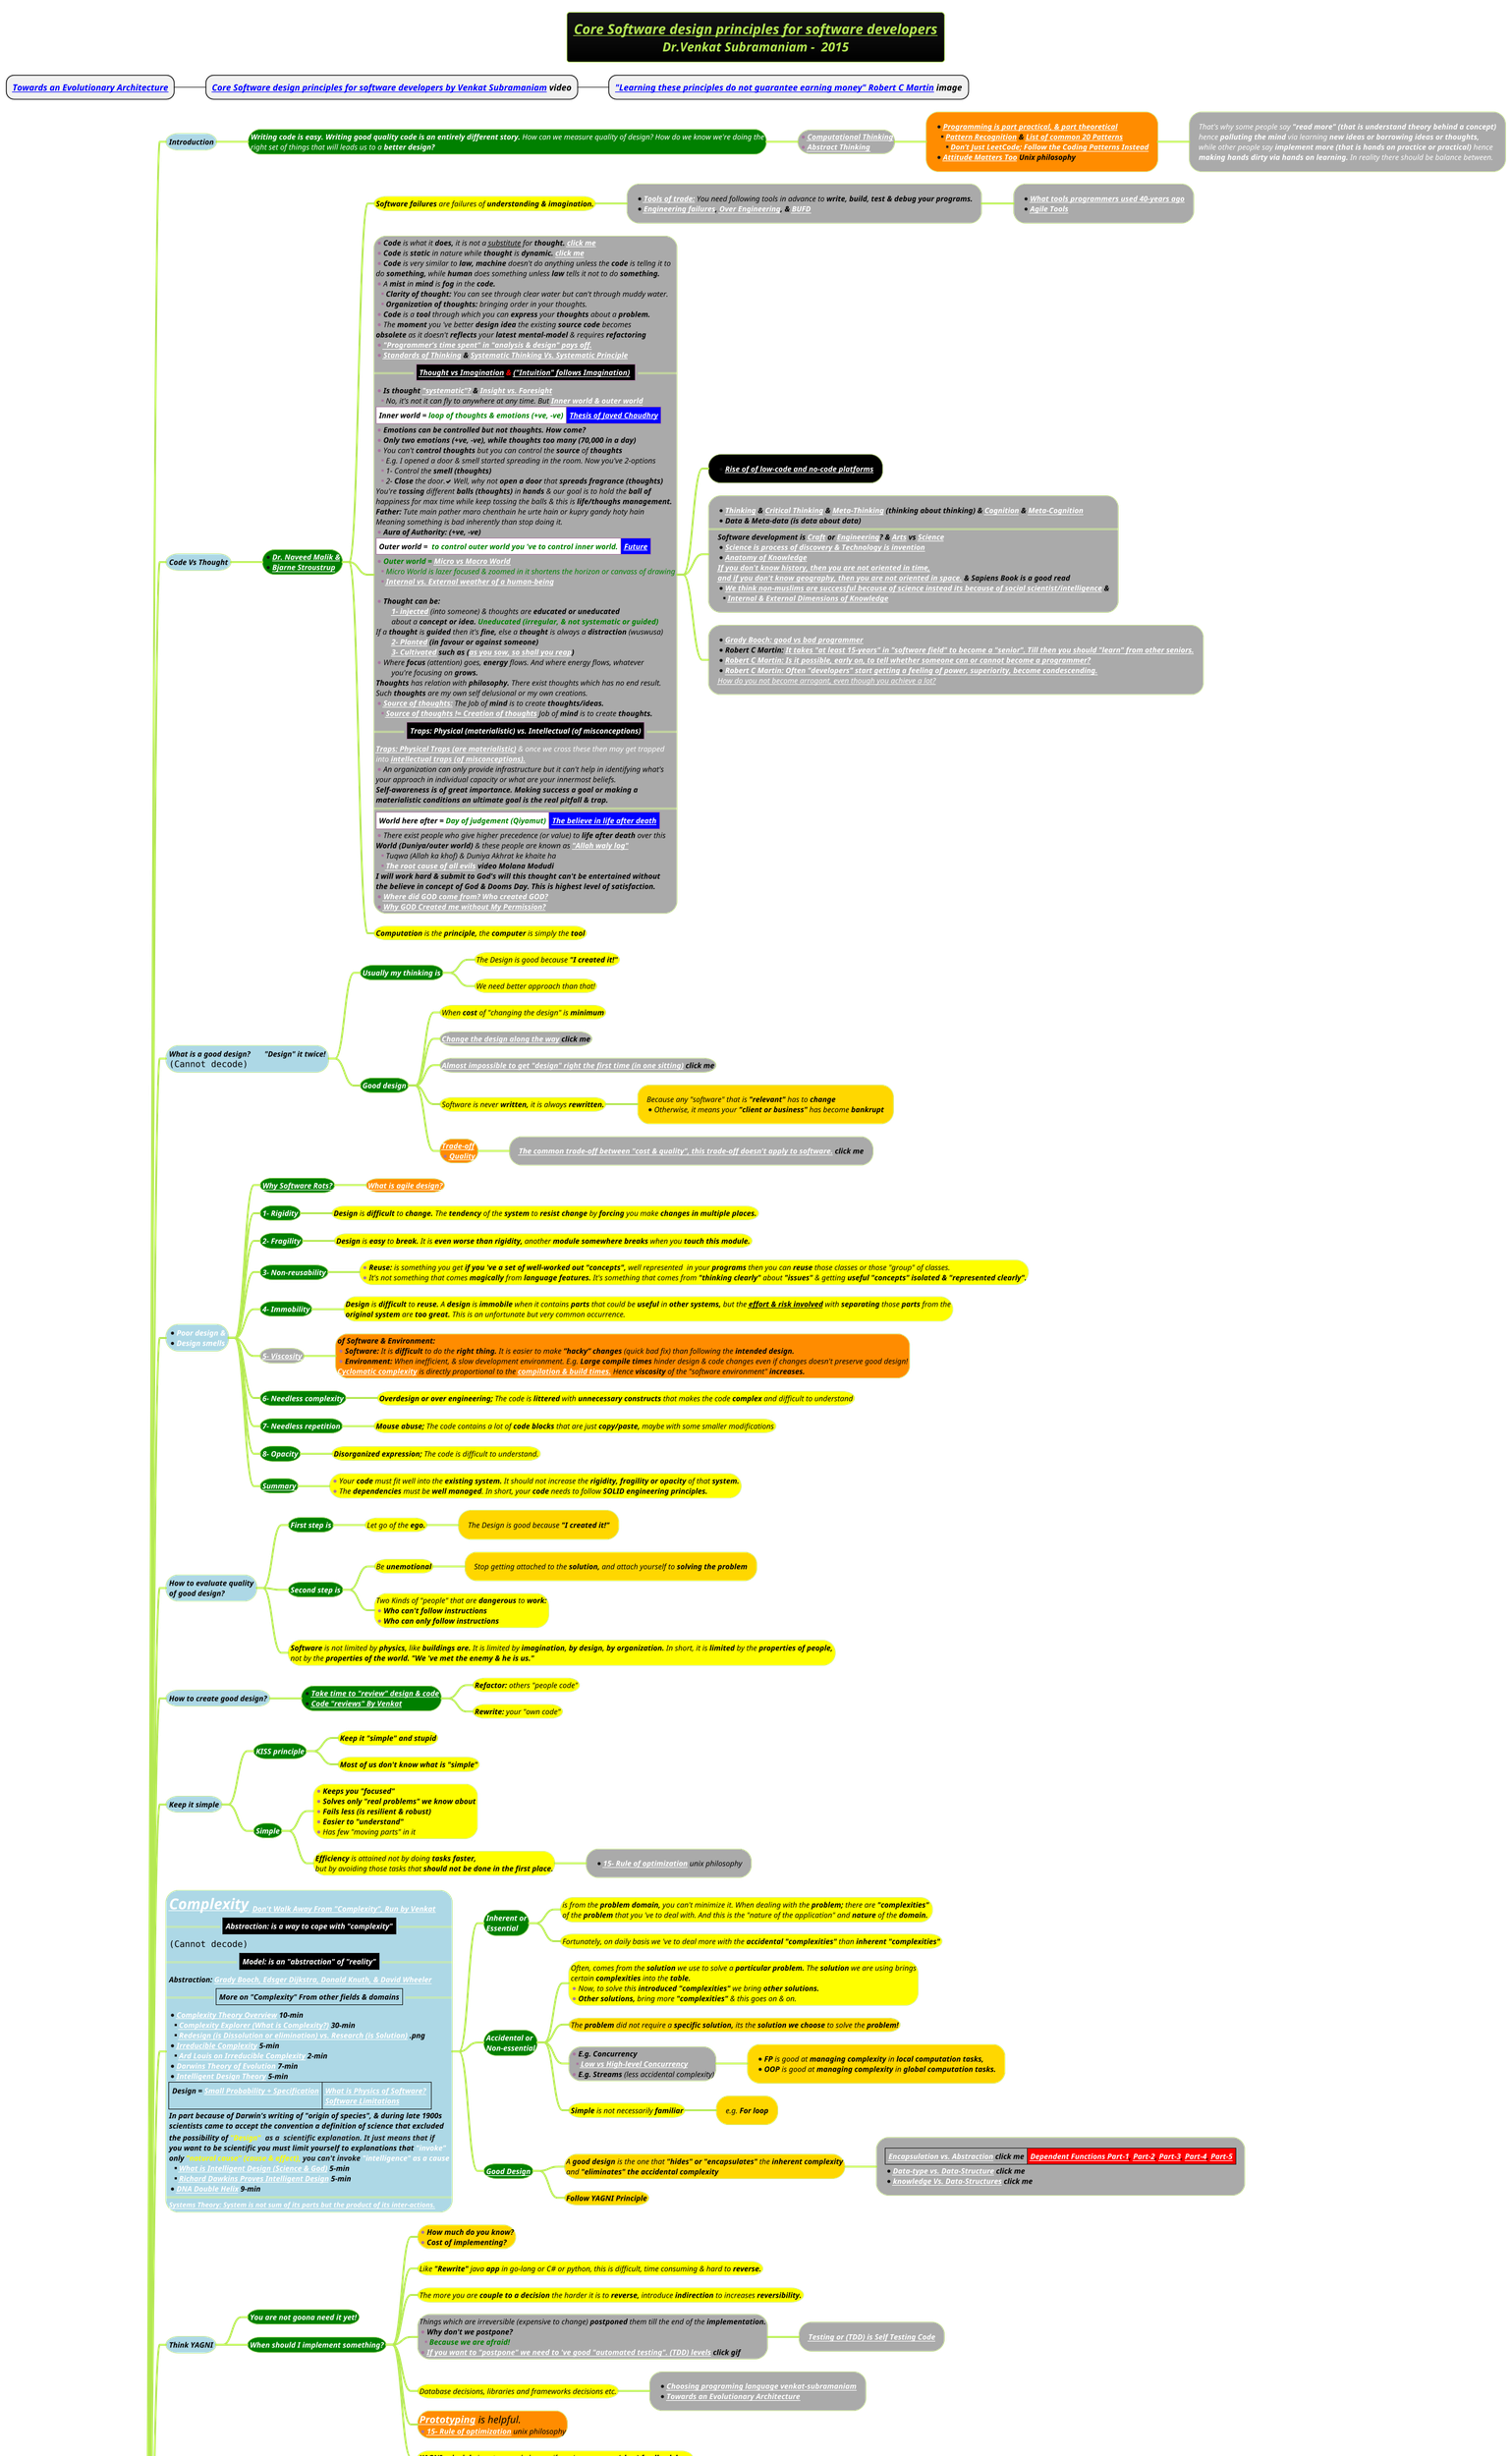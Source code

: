 @startmindmap
title =<i><b><u><size:18>Core Software design principles for software developers \n<i>Dr.Venkat Subramaniam -  2015
* <i><b>[[docs/3-programming-languages/Venkat-Subramaniam/Towards-an-Evolutionary-Architecture.puml Towards an Evolutionary Architecture]]
** <i><b>[[https://www.youtube.com/watch?v=llGgO74uXMI&ab_channel=Devoxx Core Software design principles for software developers by Venkat Subramaniam]] video
*** <i><b>[[docs/3-programming-languages/Venkat-Subramaniam/images/img_59.png "Learning these principles do not guarantee earning money" Robert C Martin]] image

!theme hacker
'let it stay white, you can change it to yellow if needed or green or some clear color
skinparam hyperlinkColor white

*[#darkblue] <color #white><i>Core Software design \n<color #white><i>principles for software \n<color #white><i>developers\n<img:images/img_254.png{scale=.246}>
**[#lightblue] <i><color #black><size:12>Introduction
***[#green]:<i><color #white><size:12>**Writing code is easy. Writing good quality code is an entirely different story.** How can we measure quality of design? How do we know we're doing the
<i><color #white><size:12>right set of things that will leads us to a <b>better design?;
****[#a] *<i><color #black><size:12><b>[[docs/3-programming-languages/Venkat-Subramaniam/images/img_268.png Computational Thinking]] \n*<i><color #black><size:12><b>[[docs/1-Requirement-Engineering/Abstract-Thinking.puml Abstract Thinking]]
*****[#darkorange]:*<i><color #black><size:12><b>[[docs/3-programming-languages/Venkat-Subramaniam/images/img_268.png Programming is part practical, & part theoretical]]
**<i><color #black><size:12><b>[[docs/3-programming-languages/Venkat-Subramaniam/images/img_620.png Pattern Recognition]] & [[docs/3-programming-languages/Venkat-Subramaniam/images/img_621.png List of common 20 Patterns]]
***<i><color #black><size:12><b>[[https://levelup.gitconnected.com/dont-just-leetcode-follow-the-coding-patterns-instead-4beb6a197fdb Don’t Just LeetCode; Follow the Coding Patterns Instead]]
*<i><color #black><size:12><b>[[docs/3-programming-languages/Venkat-Subramaniam/images/img_285.png Attitude Matters Too]] Unix philosophy;
******[#a]:<i><color #white><size:12>That's why some people say <b>"read more" (that is understand theory behind a concept)
<i><color #white><size:12>hence **polluting the mind** via learning <b>new ideas or borrowing ideas or thoughts,
<i><color #white><size:12>while other people say **implement more (that is hands on practice or practical)** hence
<i><color #white><size:12>**making hands dirty via hands on learning.** In reality there should be balance between.;

**[#lightblue] <i><color #black><size:12>Code Vs Thought
***[#green] *<i><color #white><size:12><b>[[docs/3-programming-languages/Venkat-Subramaniam/images/img_475.png Dr. Naveed Malik &]] \n*<i><color #white><size:12><b>[[docs/3-programming-languages/Venkat-Subramaniam/images/img_268.png Bjarne Stroustrup]]
****[#yellow] <i><color #black><size:12>**Software failures** are failures of <b>understanding & imagination.

*****[#a]:*<i><color #black><size:12>**[[docs/3-programming-languages/Venkat-Subramaniam/images/img_137.png Tools of trade:]]** You need following tools in advance to <b>write, build, test & debug your programs.
*<i><color #black><size:12><b>[[docs/3-programming-languages/Venkat-Subramaniam/images/img_156.png Engineering failures]], [[docs/3-programming-languages/Venkat-Subramaniam/images/img_530.png Over Engineering]], & [[docs/3-programming-languages/Venkat-Subramaniam/images/img_556.png BUFD]];
******[#a] *<i><color #black><size:12><b>[[docs/3-programming-languages/Venkat-Subramaniam/images/img_284.png What tools programmers used 40-years ago]] \n*<i><color #black><size:12><b>[[docs/3-programming-languages/Venkat-Subramaniam/images/img_467.png Agile Tools]]

****[#a]:*<i><color #black><size:12>**Code** is what it **does,** it is not a <U>substitute</u> for <b>thought. [[docs/3-programming-languages/Venkat-Subramaniam/images/img_132.png click me]]
*<i><color #black><size:12>**Code** is **static** in nature while **thought** is <b>dynamic. [[docs/3-programming-languages/Venkat-Subramaniam/images/img_133.png click me]]
*<i><color #black><size:12>**Code** is very similar to **law, machine** doesn't do anything unless the **code** is tellng it to
<i><color #black><size:12>do **something,** while **human** does something unless **law** tells it not to do <b>something.
*<i><color #black><size:12>A **mist** in **mind** is **fog** in the **code.**
**<i><color #black><size:12>**Clarity of thought:** You can see through clear water but can't through muddy water.
**<i><color #black><size:12>**Organization of thoughts:** bringing order in your thoughts.
*<i><color #black><size:12>**Code** is a **tool** through which you can **express** your **thoughts** about a <b>problem.
*<i><color #black><size:12>The **moment** you 've better **design idea** the existing **source code** becomes
<i><color #black><size:12>**obsolete** as it doesn't **reflects** your **latest mental-model** & requires <b>refactoring
*<i><color #black><size:12><b>[[docs/3-programming-languages/Venkat-Subramaniam/images/img_420.png "Programmer's time spent" in "analysis & design" pays off.]]
*<i><color #black><size:12><b>[[https://www.youtube.com/watch?v=wfGhuv3BlTI&list=LL&index=11&pp=gAQBiAQB&ab_channel=SystemsInnovation Standards of Thinking]] & [[docs/3-programming-languages/Venkat-Subramaniam/images/img_515.png Systematic Thinking Vs. Systematic Principle]]
==|<#black><i><color #red><size:12><b>[[docs/3-programming-languages/Venkat-Subramaniam/images/img_526.png Thought vs Imagination]] & [[docs/3-programming-languages/Venkat-Subramaniam/images/img_592.png ("Intuition" follows Imagination)]] |==
*<i><color #black><size:12><b>Is thought [[docs/3-programming-languages/Venkat-Subramaniam/images/img_515.png "systematic"?]] & [[docs/3-programming-languages/Venkat-Subramaniam/images/img_597.png Insight vs. Foresight]]
**<i><color #black><size:12>No, it's not it can fly to anywhere at any time. But <b>[[docs/3-programming-languages/Venkat-Subramaniam/inner-world-vs-outer-world.puml Inner world & outer world]]
|<#white><i><color #black><size:12><b>Inner world = <color #green>loop of thoughts & emotions (+ve, -ve)|<#blue><i><color #white><size:12><b>[[docs/3-programming-languages/Venkat-Subramaniam/images/img_516.png Thesis of Javed Chaudhry]]|
*<i><color #black><size:12><b>Emotions can be controlled but not thoughts. How come?
*<i><color #black><size:12><b>Only two emotions (+ve, -ve), while thoughts too many (70,000 in a day)
*<i><color #black><size:12>You can't **control thoughts** but you can control the **source** of <b>thoughts
**<i><color #black><size:12>E.g. I opened a door & smell started spreading in the room. Now you've 2-options
**<i><color #black><size:12>1- Control the <b>smell (thoughts)
**<i><color #black><size:12>2- **Close** the door.<&check> Well, why not **open a door** that <b>spreads fragrance (thoughts)
<i><color #black><size:12>You're **tossing** different **balls (thoughts)** in **hands** & our goal is to hold the <b>ball of
<i><color #black><size:12>happiness for max time while keep tossing the balls & this is <b>life/thoughs management.
<i><color #black><size:12>**Father:** Tute main pather maro chenthain he urte hain or kupry gandy hoty hain
<i><color #black><size:12>Meaning something is bad inherently than stop doing it.
*<i><color #black><size:12><b>Aura of Authority: (+ve, -ve)
|<#white><i><color #black><size:12><b>Outer world = <color #green> to control outer world you 've to <b>control inner world.|<#blue><i><color #white><size:12><b>[[docs/3-programming-languages/Venkat-Subramaniam/images/img_517.png Future]]|
*<i><color #green><size:12>**Outer world =** <b>[[docs/3-programming-languages/Venkat-Subramaniam/Micro-vs-Macro-World.puml Micro vs Macro World]]
**<i><color #green><size:12>Micro World is lazer focused & zoomed in it shortens the horizon or canvass of drawing
**<b><i><color #green><size:12>[[docs/3-programming-languages/Venkat-Subramaniam/images/img_593.png Internal vs. External weather of a human-being]]

*<i><color #black><size:12>**Thought can be:**
<i><color #black><size:12>\t**[[docs/3-programming-languages/Venkat-Subramaniam/images/img_2.jpg 1- injected]]** (into someone) & thoughts are <b>educated or uneducated
<i><color #black><size:12>\tabout a <b>concept or idea. <color #green>Uneducated (irregular, & not systematic or guided)
<i><color #black><size:12>If a **thought** is **guided** then it's **fine,** else a **thought** is always a **distraction** (wuswusa)
<i><color #black><size:12><b>\t[[docs/3-programming-languages/Venkat-Subramaniam/images/img_2.jpg 2- Planted]] (in favour or against someone)
<i><color #black><size:12><b>\t[[docs/3-programming-languages/Venkat-Subramaniam/images/img_2.jpg 3- Cultivated]] such as ([[docs/3-programming-languages/Venkat-Subramaniam/images/img_622.png as you sow, so shall you reap]])
*<i><color #black><size:12>Where **focus** (attention) goes, **energy** flows. And where energy flows, whatever
<i><color #black><size:12>\tyou're focusing on <b>grows.
<i><color #black><size:12>**Thoughts** has relation with **philosophy.** There exist thoughts which has no end result.
<i><color #black><size:12>Such **thoughts** are my own self delusional or my own creations.
*<i><color #black><size:12>**[[docs/3-programming-languages/Venkat-Subramaniam/inner-world-vs-outer-world.puml Source of thoughts:]]** The Job of **mind** is to create <b>thoughts/ideas.
**<i><color #black><size:12>**[[docs/3-programming-languages/Venkat-Subramaniam/images/img_513.png Source of thoughts != Creation of thoughts]]** Job of **mind** is to create <b>thoughts.
==|<#black><i><color #white><size:12><b>Traps: Physical (materialistic) vs. Intellectual (of misconceptions)|==
<i><color #white><size:12>**[[docs/3-programming-languages/Venkat-Subramaniam/images/img_350.png Traps: Physical Traps (are materialistic)]]** & once we cross these then may get trapped
<i><color #white><size:12>into <b>[[docs/3-programming-languages/Venkat-Subramaniam/images/img_350.png intellectual traps (of misconceptions).]]
*<i><size:12><color #black>An organization can only provide infrastructure but it can't help in identifying what's
<i><size:12><color #black>your approach in individual capacity or what are your innermost beliefs.
<i><size:12><color #black><b>Self-awareness is of great importance. Making success a goal or making a
<i><size:12><color #black><b>materialistic conditions an ultimate goal is the real pitfall & trap.
====
|<#white><i><color #black><size:12><b>World here after =<color #green> Day of judgement (Qiyamut)|<#blue><i><color #white><size:12><b>[[https://www.youtube.com/watch?v=YWV1A0j69CI&ab_channel=HidayahVictory The believe in life after death]]|
*<i><color #black><size:12>There exist people who give higher precedence (or value) to **life after death** over this
<i><color #black><size:12>**World (Duniya/outer world)** & these people are known as <b>[[docs/3-programming-languages/Venkat-Subramaniam/images/img_563.png "Allah waly log"]]
**<i><color #black><size:12>Tuqwa (Allah ka khof) & Duniya Akhrat ke khaite ha
**<i><color #black><size:12><b>[[https://www.youtube.com/watch?v=CLhHwVy5sZQ&list=LL&index=15&ab_channel=Let%27sExploreOurDeen The root cause of all evils]] video Molana Modudi
<i><color #black><size:12><b>I will work hard & submit to God's will this thought can't be entertained without
<i><color #black><size:12><b>the believe in concept of God & Dooms Day. This is highest level of satisfaction.
*<i><color #black><size:12><b>[[https://www.youtube.com/watch?v=YWV1A0j69CI&ab_channel=HidayahVictory Where did GOD come from? Who created GOD?]]
*<i><color #black><size:12><b>[[https://www.youtube.com/watch?v=5Vt3tPgJkcY&t=246s&ab_channel=HidayahPortal Why GOD Created me without My Permission?]];
*****[#black] *<i><color #black><size:12><b>[[docs/3-programming-languages/Venkat-Subramaniam/images/img_629.png Rise of of low-code and no-code platforms]]

*****[#a]:*<i><color #black><size:12><b>[[docs/1-Requirement-Engineering/Critical-Thinking.puml Thinking]] & [[docs/1-Requirement-Engineering/Critical-Thinking.puml Critical Thinking]] & [[docs/1-Requirement-Engineering/Critical-Thinking.puml Meta-Thinking]] (thinking about thinking) & [[docs/1-Requirement-Engineering/Critical-Thinking.puml Cognition]] & [[docs/1-Requirement-Engineering/Critical-Thinking.puml Meta-Cognition]]
*<i><color #black><size:12><b>Data & Meta-data (is data about data)
====
<i><color #black><size:12><b>Software development is [[docs/3-programming-languages/Venkat-Subramaniam/images/img_577.png Craft]] or [[docs/3-programming-languages/Venkat-Subramaniam/images/img_576.png Engineering]]? & [[docs/3-programming-languages/Venkat-Subramaniam/images/img_579.png Arts]] vs [[docs/3-programming-languages/Venkat-Subramaniam/images/img_578.png Science]]
*<i><color #black><size:12><b>[[docs/3-programming-languages/Venkat-Subramaniam/images/img_591.png Science is process of discovery & Technology is invention]]
*<i><color #black><size:12><b>[[docs/books/selfanalysis/anatomy-of-knowledge.puml Anatomy of Knowledge]]
<i><color #black><size:12><b>[[docs/3-programming-languages/Venkat-Subramaniam/images/img_594.png If you don't know history, then you are not oriented in time,]]
<i><color #black><size:12><b>[[docs/3-programming-languages/Venkat-Subramaniam/images/img_594.png and if you don't know geography, then you are not oriented in space.]] & Sapiens Book is a good read
*<i><color #black><size:12><b>[[docs/3-programming-languages/Venkat-Subramaniam/images/img_595.png We think non-muslims are successful because of science instead its because of social scientist/intelligence]] &
**<i><color #black><size:12><b>[[docs/3-programming-languages/Venkat-Subramaniam/images/img_595.png Internal & External Dimensions of Knowledge]];

*****[#a]:*<i><color #black><size:12><b>[[docs/3-programming-languages/Venkat-Subramaniam/images/img_134.png Grady Booch: good vs bad programmer]]
*<i><color #black><size:12><b>Robert C Martin: [[docs/3-programming-languages/Venkat-Subramaniam/images/img_146.png It takes "at least 15-years" in "software field" to become a "senior". Till then you should "learn" from other seniors.]]
*<i><color #black><size:12><b>[[docs/3-programming-languages/Venkat-Subramaniam/images/img_135.png Robert C Martin: Is it possible, early on, to tell whether someone can or cannot become a programmer?]]
*<i><color #black><size:12><b>[[docs/3-programming-languages/Venkat-Subramaniam/images/img_136.png Robert C Martin: Often "developers" start getting a feeling of power, superiority, become condescending.]]
<i><color #black><size:12>[[docs/3-programming-languages/Venkat-Subramaniam/images/img_136.png How do you not become arrogant, even though you achieve a lot?]];

****[#yellow] <i><color #black><size:12>**Computation** is the **principle,** the **computer** is simply the <b>tool
**[#lightblue] <i><color #black><size:12>What is a good design? \t "Design" it twice!\n<img:images/img_600.png{scale=.35}>
***[#green] <i><color #white><size:12><b>Usually my thinking is
****[#yellow] <i><color #black><size:12>The Design is good because <b>"I created it!"
****[#yellow] <i><color #black><size:12>We need better approach than that!
***[#green] <i><color #white><size:12><b>Good design
****[#yellow] <i><color #black><size:12>When **cost** of "changing the design" is <b>minimum
****[#a] <b><i><color #black><size:12>[[docs/3-programming-languages/Venkat-Subramaniam/images/img_98.png Change the design along the way]] click me
****[#a] <i><color #black><size:12><b>[[docs/3-programming-languages/Venkat-Subramaniam/images/img_98.png Almost impossible to get "design" right the first time (in one sitting)]] click me
****[#yellow] <i><color #black><size:12>Software is never **written,** it is always <b>rewritten.
*****[#gold] <i><color #black><size:12>Because any "software" that is **"relevant"** has to <b>change\n*<i><color #black><size:12>Otherwise, it means your **"client or business"** has become <b>bankrupt
****[#darkorange] <i><color #white><size:12><b>[[docs/3-programming-languages/Venkat-Subramaniam/images/img_241.png Trade-off]] \n*<i><color #white><size:12><b>[[docs/3-programming-languages/Venkat-Subramaniam/images-reuseable/36-software-architecture-charateristics.png Quality]]
*****[#a] <b><i><color #black><size:12>[[docs/3-programming-languages/Venkat-Subramaniam/images/img_241.png The common trade-off between "cost & quality", this trade-off doesn't apply to software.]] click me

**[#lightblue] *<i><color #white><size:12><b>Poor design &\n*<i><color #white><size:12><b>Design smells
***[#green] <i><color #white><size:12><b>[[docs/3-programming-languages/Venkat-Subramaniam/what-is-agile-design.puml Why Software Rots?]]
****[#darkorange] <i><color #white><size:12><b>[[docs/3-programming-languages/Venkat-Subramaniam/what-is-agile-design.puml What is agile design?]]
***[#green] <i><color #white><size:12><b>1- Rigidity
****[#yellow] <i><color #black><size:12>**Design** is **difficult** to <b>change.</b> The **tendency** of the **system** to **resist change** by **forcing** you make <b>changes in multiple places.
***[#green] <i><color #white><size:12><b>2- Fragility
****[#yellow] <i><color #black><size:12>**Design** is **easy** to <b>break. </b>It is **even worse than rigidity,** another **module somewhere breaks** when you <b>touch this module.
***[#green] <i><color #white><size:12><b>3- Non-reusability
****[#yellow]:*<i><color #black><size:12>**Reuse:** is something you get **if you 've a set of well-worked out "concepts",** well represented  in your **programs** then you can **reuse** those classes or those "group" of classes.
*<i><color #black><size:12>It's not something that comes **magically** from **language features.** It's something that comes from **"thinking clearly"** about **"issues"** & getting <b>useful "concepts" isolated & "represented clearly".;
***[#green] <i><color #white><size:12><b>4- Immobility
****[#yellow]:<i><color #black><size:12>**Design** is **difficult** to <b>reuse.</b> A **design** is **immobile** when it contains **parts** that could be **useful** in **other systems,** but the <u><b>effort & risk involved</b></u> with **separating** those **parts** from the
<i><color #black><size:12>**original system** are **too great.** This is an unfortunate but very common occurrence.;
***[#a] <i><color #white><size:12><b>[[docs/3-programming-languages/Venkat-Subramaniam/images/img_511.png 5- Viscosity]]
****[#darkorange]:<i><color #black><size:12><b>of Software & Environment:
*<i><color #black><size:12>**Software:** It is **difficult** to do the <b>right thing.</b> It is easier to make **”hacky” changes** (quick bad fix) than following the <b>intended design.
*<i><color #black><size:12>**Environment:** When inefficient, & slow development environment. E.g. **Large compile times** hinder design & code changes even if changes doesn't preserve good design!
<i><color #black><size:12>**[[a Cyclomatic complexity]]** is directly proportional to the <b>[[a compilation & build times.]]</b> Hence **viscosity** of the "software environment" <b>increases.;
***[#green] <i><color #white><size:12><b>6- Needless complexity
****[#yellow] <i><color #black><size:12><b>Overdesign or over engineering;</b> The code is **littered** with **unnecessary constructs** that makes the code **complex** and difficult to understand
***[#green] <i><color #white><size:12><b>7- Needless repetition
****[#yellow] <i><color #black><size:12><b>Mouse abuse;</b> The code contains a lot of **code blocks** that are just **copy/paste,** maybe with some smaller modifications
***[#green] <i><color #white><size:12><b>8- Opacity
****[#yellow] <i><color #black><size:12><b>Disorganized expression;</b> The code is difficult to understand.
***[#green] <i><color #white><size:12><b>[[docs/3-programming-languages/Venkat-Subramaniam/images/img_468.png Summary]]
****[#yellow] *<i><color #black><size:12>Your **code** must fit well into the **existing system.** It should not increase the **rigidity, fragility or opacity** of that <b>system.\n*<i><color #black><size:12>The **dependencies** must be **well managed**. In short, your **code** needs to follow <b>SOLID engineering principles.
**[#lightblue] <i><color #black><size:12>How to evaluate quality\n<i><color #black><size:12>of good design?
***[#green] <i><color #white><size:12><b>First step is
****[#yellow] <i><color #black><size:12>Let go of the <b>ego.
*****[#gold] <i><color #black><size:12>The Design is good because <b>"I created it!"
***[#green] <i><color #white><size:12><b>Second step is
****[#yellow] <i><color #black><size:12>Be <b>unemotional
*****[#gold] <i><color #black><size:12>Stop getting attached to the **solution,** and attach yourself to <b>solving the problem
****[#yellow] <i><color #black><size:12>Two Kinds of "people" that are **dangerous** to <b>work:\n*<b><i><color #black><size:12>Who can't follow instructions \n*<b><i><color #black><size:12>Who can only follow instructions
***[#yellow] <i><color #black><size:12>**Software** is not limited by **physics,** like **buildings are.** It is limited by **imagination, by design, by organization.** In short, it is **limited** by the <b>properties of people,\n<i><color #black><size:12>not by the <b>properties of the world. "We 've met the enemy & he is us."

**[#lightblue] <i><color #black><size:12>How to create good design?
***[#green] *<i><color #white><size:12><b>[[docs/3-programming-languages/Venkat-Subramaniam/images/img_131.png Take time to "review" design & code]] \n*<i><color #white><size:12><b>[[docs/3-programming-languages/Venkat-Subramaniam/Code-Review-you-said.puml Code "reviews" By Venkat]]
****[#yellow] <i><color #black><size:12><b>Refactor:</b> others "people code"
****[#yellow] <i><color #black><size:12><b>Rewrite:</b> your "own code"



**[#lightblue] <i><color #black><size:12>Keep it simple
***[#green] <i><color #white><size:12><b>KISS principle
****[#yellow] <i><color #black><size:12><b>Keep it "simple" and stupid
****[#yellow] <i><color #black><size:12><b>Most of us don't know what is <b>"simple"

***[#green] <i><color #white><size:12><b>Simple
****[#yellow]:*<i><color #black><size:12><b>Keeps you "focused"
*<i><color #black><size:12><b>Solves only "real problems" we know about
*<i><color #black><size:12><b>Fails less (is resilient & robust)
*<i><color #black><size:12><b>Easier to "understand"
*<i><color #black><size:12>Has few "moving parts" in it;

****[#yellow] <i><color #black><size:12><b>Efficiency</b> is attained not by doing <b>tasks faster,\n<i><color #black><size:12>but by avoiding those tasks that <b>should not be done in the first place.
*****[#a] *<i><color #black><size:12>**[[docs/3-programming-languages/Venkat-Subramaniam/Unix-Philosophy.puml 15- Rule of optimization]]** unix philosophy
**[#lightblue]:<i><color #black><size:24>[[docs/3-programming-languages/Venkat-Subramaniam/images/complexity-knowledge-and-Modularity.jpg Complexity]] <size:12>[[docs/3-programming-languages/Venkat-Subramaniam/Do-not-Walk-Away-From-Complexity-Run.puml Don't Walk Away From "Complexity", Run by Venkat]]
==|<#black><b><i><color #white><size:12>Abstraction: is a way to cope with "complexity"|==
<img:images/img_32.png>
==|<#black><i><color #white><size:12>Model: is an "abstraction" of "reality"|==
<i><color #black><size:12>Abstraction: [[docs/3-programming-languages/Venkat-Subramaniam/images/img_617.png Grady Booch, Edsger Dijkstra, Donald Knuth, & David Wheeler]]
==|<i><color #black><size:12>More on "Complexity" From other fields & domains|==
*<i><color #black><size:12>[[https://www.youtube.com/watch?v=i-ladOjo1QA&list=LL&index=13&t=9s Complexity Theory Overview]] 10-min
**<i><color #black><size:12>[[https://www.youtube.com/watch?v=i-ladOjo1QA&list=LL&index=13&t=9s Complexity Explorer (What is Complexity?)]] 30-min
**<i><color #black><size:12>[[docs/3-programming-languages/Venkat-Subramaniam/images/img_514.png Redesign (is Dissolution or elimination) vs. Research (is Solution)]] .png
*<i><color #black><size:12>[[https://www.youtube.com/watch?v=VLlJXn0XOFg&list=LL&index=6&ab_channel=DiscoveryScience Irreducible Complexity]] 5-min
**<i><color #black><size:12>[[https://www.youtube.com/watch?v=Cws74kULQuA&list=LL&index=6&pp=gAQBiAQB&ab_channel=BioLogos Ard Louis on Irreducible Complexity]] 2-min
*<i><color #black><size:12>[[https://www.youtube.com/watch?v=CWtCakPk9eM&list=LL&index=2&t=6s&ab_channel=RandallChristopherNiles Darwins Theory of Evolution]] 7-min
*<i><color #black><size:12>[[https://www.youtube.com/watch?v=NjsIn7yd2x8&list=LL&index=3&t=87s&ab_channel=RandallChristopherNiles Intelligent Design Theory]] 5-min
|<i><color #black><size:12>Design = <color #yellow>[[docs/3-programming-languages/Venkat-Subramaniam/images/img_596.png Small Probability + Specification]]|<i><color #black><size:12>[[docs/3-programming-languages/Venkat-Subramaniam/images/img_239.png What is Physics of Software?]] \n<i><color #black><size:12>[[docs/1-Requirement-Engineering/Software-Limitations.puml Software Limitations]]|
<i><color #black><size:12>In part because of Darwin's writing of "origin of species", & during late 1900s
<i><color #black><size:12>scientists came to accept the convention a definition of science that excluded
<i><color #black><size:12>the possibility of <color #yellow>"Design" </color> <size:12>as a  scientific explanation. It just means that if
<i><color #black><size:12>you want to be scientific you must limit yourself to explanations that <color #white>"invoke"
<i><color #black><size:12>only <color #yellow>"natural cause" (cause & effect), </color><size:12>you can't invoke <color #white>"intelligence" as a cause
**<i><color #black><size:12>[[https://www.youtube.com/watch?v=_5SQE0rp5gI&list=LL&index=3&t=160s&pp=gAQBiAQB&ab_channel=PragerU What is Intelligent Design (Science & God)]] 5-min
**<i><color #black><size:12>[[https://www.youtube.com/watch?v=prFZTMIKOi4&list=LL&index=5&t=254s&ab_channel=VerdantServant Richard Dawkins Proves Intelligent Design]] 5-min
*<i><color #black><size:12>[[https://www.youtube.com/watch?v=NvtvqGdMJbo&list=LL&index=14&ab_channel=RandallChristopherNiles DNA Double Helix]] 9-min
====
<i><color #black><size:11>[[docs/3-programming-languages/Venkat-Subramaniam/images/img_354.png Systems Theory: System is not sum of its parts but the product of its inter-actions.]];

***[#green] <i><color #white><size:12><b>Inherent or\n<i><color #white><size:12><b>Essential
****[#yellow] <i><color #black><size:12>is from the **problem domain,** you can't minimize it. When dealing with the **problem;** there are **"complexities"** \n<i><color #black><size:12>of the **problem** that you 've to deal with. And this is the "nature of the application" and **nature** of the <b>domain.
****[#yellow] <i><color #black><size:12>Fortunately, on daily basis we 've to deal more with the <b>accidental "complexities"</b> than <b>inherent "complexities"
***[#green] <i><color #white><size:12><b>Accidental or\n<i><color #white><size:12><b>Non-essential
****[#yellow]:<i><color #black><size:12>Often, comes from the **solution** we use to solve a **particular problem.** The **solution** we are using brings
<i><color #black><size:12>certain **complexities** into the <b>table.
*<i><color #black><size:12>Now, to solve this **introduced "complexities"** we bring <b>other solutions.
*<i><color #black><size:12>**Other solutions,** bring more **"complexities"** & this goes on & on.;
****[#gold] <i><color #black><size:12>The **problem** did not require a **specific solution,** its the **solution we choose** to solve the <b>problem!
****[#a] *<i><color #black><size:12><b>E.g. Concurrency \n**<i><color #black><size:12><b>[[docs/3-programming-languages/Venkat-Subramaniam/Imperative-vs-Functional-Which-one-to-Choose.puml Low vs High-level Concurrency]] \n*<i><color #black><size:12><b>E.g. Streams </b>(less accidental complexity)
*****[#gold] *<i><color #black><size:12>**FP** is good at **managing complexity** in **local computation tasks,** \n*<i><color #black><size:12>**OOP** is good at **managing complexity** in <b>global computation tasks.
****[#yellow] <i><color #black><size:12>**Simple** is not necessarily <b>familiar
*****[#gold] <i><color #black><size:12>e.g. <b>For loop
***[#green] <i><color #white><size:12><b>[[docs/3-programming-languages/Venkat-Subramaniam/images/img_636.png Good Design]]
****[#gold] <i><color #black><size:12>A **good design** is the one that **"hides" or "encapsulates"** the <b>inherent complexity\n<i><color #black><size:12>and <b>"eliminates" the <b>accidental complexity
*****[#a]:|<b><i><color #black><size:12>[[docs/3-programming-languages/Venkat-Subramaniam/images/img_346.png Encapsulation vs. Abstraction]] click me|<#red><i><color #black><size:12><b>[[docs/3-programming-languages/Venkat-Subramaniam/images/img_495.png Dependent Functions Part-1]], [[docs/3-programming-languages/Venkat-Subramaniam/images/img_496.png Part-2]], [[docs/3-programming-languages/Venkat-Subramaniam/images/img_497.png Part-3]], [[docs/3-programming-languages/Venkat-Subramaniam/images/img_498.png Part-4]], [[docs/3-programming-languages/Venkat-Subramaniam/images/img_499.png Part-5]]|
*<b><i><color #black><size:12>[[docs/3-programming-languages/Venkat-Subramaniam/images/img_346.png Data-type vs. Data-Structure]] click me
*<b><i><color #black><size:12>[[docs/3-programming-languages/Venkat-Subramaniam/images/knowledge-and-data-structure.drawio.png knowledge Vs. Data-Structures]] click me;
****[#gold] <i><color #black><size:12><b>Follow YAGNI Principle
**[#lightblue] <i><color #black><size:12>Think YAGNI
***[#green] <i><color #white><size:12><b>You are not goona need it yet!
***[#green] <i><color #white><size:12><b>When should I implement something?
****[#gold] *<i><color #black><size:12><b>How much do you know? \n*<i><color #black><size:12><b>Cost of implementing?
****[#yellow] <i><color #black><size:12>Like **"Rewrite"** java **app** in go-lang or C# or python, this is difficult, time consuming & hard to <b>reverse.
****[#yellow] <i><color #black><size:12>The more you are **couple to a decision** the harder it is to **reverse,** introduce **indirection** to increases <b>reversibility.
****[#a]:<i><color #black><size:12>Things which are irreversible (expensive to change) **postponed** them till the end of the <b>implementation.
*<b><i><color #black><size:12>Why don't we postpone?
**<b><i><color #green><size:12>Because we are afraid!
*<b><i><color #black><size:12>[[docs/books/1-books-backlog/software-testing/gif/testing.adoc If you want to "postpone" we need to 've good "automated testing". (TDD) levels]] click gif;
*****[#a] <b><i><color #black><size:12>[[docs/3-programming-languages/Venkat-Subramaniam/images/img_614.png Testing or (TDD) is Self Testing Code]]
****[#yellow] <i><color #black><size:12>Database decisions, libraries and frameworks decisions etc.
*****[#a] *<b><i><color #black><size:12>[[docs/3-programming-languages/Venkat-Subramaniam/mixed-paradigms-(the-method-to-madness).puml Choosing programing language venkat-subramaniam]] \n*<i><b>[[docs/3-programming-languages/Venkat-Subramaniam/Towards-an-Evolutionary-Architecture.puml Towards an Evolutionary Architecture]]
****[#darkorange] <i><color #black><size:16>**[[docs/1-Requirement-Engineering/MVP-PoC-and-case-study/Prototyping.puml Prototyping]]** is helpful. \n*<i><color #black><size:12>**[[docs/3-programming-languages/Venkat-Subramaniam/Unix-Philosophy.puml 15- Rule of optimization]]** unix philosophy
****[#yellow] <i><color #black><size:12>**YAGNI principle** is not goona help you, if you 've very <b>poor (slow) feedback loop

**[#lightblue]:<i><color #black><size:18>[[docs/3-programming-languages/Venkat-Subramaniam/images/img_76.png Cohesion]]
*<i><color #black><size:12>[[docs/3-programming-languages/Venkat-Subramaniam/images/img_500.png Part-1]]
*<i><color #black><size:12>[[docs/3-programming-languages/Venkat-Subramaniam/images/img_501.png Part-2]]
*<i><color #black><size:12>[[docs/3-programming-languages/Venkat-Subramaniam/images/img_502.png Part-3]]
*<i><color #black><size:12>[[docs/3-programming-languages/Venkat-Subramaniam/images/img_503.png Part-4]];
***[#green] <i><color #white><size:12><b>Where a piece of code is narrow, "focused"\n<i><color #white><size:12><b>& does one thing & does one thing well!
****[#yellow] <i><color #black><size:12>We want software to change, but not too <b>(expensive to change)
****[#yellow] <i><color #black><size:12>If a "code" is **"cohesive",** it has to <b>change less "frequently"
***[#green] <i><color #white><size:12><b>Like things stay together, and unlike things stay apart
****[#yellow] <i><color #black><size:12>**"Code that deals"** with **database** is different than **"code that deals"** with <b>XML processing
****[#a] <i><color #black><size:12>**"Code that deals"** with **database** is different than **"code that deals"** with <b>[[docs/1-Requirement-Engineering/MVP-PoC-and-case-study/UI-UX.puml UI]] click me
***[#green] <i><color #white><size:12><b>Class-level Principles
****[#yellow] *<i><color #black><size:12>SOLID, GRASP & TDD. **\tClass design patterns:** (Structural, Behavioral & Creational) can be reused
***[#green] <i><color #white><size:12><b>[[docs/3-programming-languages/class-and-package-level-SOLID-Principles.puml Package-level Principles]] <size:9>click me
****[#a] *<i><color #black><size:12>**Cohesion:** CCP, CRP & **Coupling:** REP, SDP, SAP.  **\t[[docs/3-programming-languages/Venkat-Subramaniam/images/img_160.png Modularity design patterns:]]** can be reused
****[#yellow]:*<i><color #black><size:12>If **SOLID principles** tell use how to arrange the **bricks into walls & rooms,** then the **component principles** tell us how to **arrange** the **rooms** into <b>building.
*<i><color #black><size:12>Large software systems, like large buildings, are built out of smaller <b>components.;

**[#lightblue] <i><color #black><size:22>[[docs/3-programming-languages/Venkat-Subramaniam/images/img_240.png Coupling]]\n<img:images/img_154.png{scale=.77}>
***[#green] <i><color #white><size:12><b>is what you depend on
****[#yellow]:*<i><color #black><size:12>Worst form of coupling is <b>inheritance
*<i><color #black><size:12>Try to see if you can remove coupling
*<i><color #black><size:12>"knock out before you mock out";

****[#yellow] <i><color #black><size:12>Can't remove all the <b>dependencies
*****[#gold] <i><color #black><size:12>**"System"** will become so **"stable"** that it won't even <b>run!\n*<i><color #black><size:12>E.g. if all **classes** are **abstract,** then none of them can be <b>instantiated.
******[#a] *<i><color #black><size:12><b>[[docs/3-programming-languages/Venkat-Subramaniam/images/img_354.png "Relationship" among "objects" in a "system"]] \n*<i><color #black><size:12><b>[[docs/3-programming-languages/Venkat-Subramaniam/images/img_346.png Abstraction vs. Encapsulation]] & \n*<i><color #white><size:12><b>[[docs/3-programming-languages/Venkat-Subramaniam/images/knowledge-and-data-structure.drawio.png.png knowledge vs. Data structures]]

***[#green] <b><i><color #white><size:12>Dealing with Coupling
****[#yellow] *<i><color #black><size:12>Get rid of it \n*<i><color #black><size:12>Extremely **loose coupling requires** very **few rules,** but they need to be <b>enforced strictly.
****[#yellow]:<i><color #black><size:12>Make it "loose" instead of <b>tight coupling
==<b><i><color #black><size:14>Tight coupling?==
*<i><color #black><size:12>Depending on a <b>class</b> is <b>tight coupling
*<i><color #black><size:12>Depending on an<b> interface</b> is <b>"loose" coupling;
***[#green] <i><color #white><b><size:12>High Cohesion & Coupling
****[#yellow] <i><color #black><size:12><b>"Good design" has "high cohesion" & "low Coupling"


***[#green]:*<i><color #white><b><size:12>[[docs/3-programming-languages/Venkat-Subramaniam/images/decoupling-has-a-price.drawio.png Exposing the Use-Case (Freedom to choose your exposure)]]
*<i><color #white><b><size:12>[[docs/3-programming-languages/Venkat-Subramaniam/images/decoupling-has-a-price.drawio.png Decoupling has a price price:]]
**<i><color #white><b><size:12>[[docs/3-programming-languages/Venkat-Subramaniam/images/decoupling-has-a-price.drawio.png A lot of "data structures" for a simple "write". When adding "reads", it gets worse.]]
<img:images/img_435.png{scale=1}>
*<i><color #white><b><size:12>[[https://www.youtube.com/watch?v=_kPCbBGRl1o&t=3s&ab_channel=TechGuiders Address binding, Address translation & Memory management (O/S) (10-min video )]]
*<i><color #white><b><size:12>[[docs/3-programming-languages/Venkat-Subramaniam/images/img_127.png Library Types (static vs dynamic) & .DLL hell (click me)]]
|<#grey>|<#grey><i><b><size:12><color:white>Compiler Concept|<#blue><i><b><size:12><color:white>Operating System Concept|
|<#brown><i><b><size:12><color:white>Static |<#grey><i><b><size:12><color:white>Loading |<#blue><i><b><size:12><color:white><i><b><size:12><color:white>Linking (is early binding) \n<i><b><size:12><color:white><i><b><size:12><color:white>\t\t [[https://www.youtube.com/watch?v=eW5he5uFBNM&t=9s&ab_channel=HowTo (5-min video)]] \n<i><b><size:12><color:white>While it interacts with O/S loader, it \n<i><b><size:12><color:white>is primarily a compiler concept as it\n<i><b><size:12><color:white>occurs during "compilation phase" |
|<#purple><i><b><size:12><color:white>Dynamic  |<#grey><i><b><size:12><color:white>Linking (is late binding) \t\t [[https://www.youtube.com/watch?v=eW5he5uFBNM&t=9s&ab_channel=HowTo (5-min video)]] \n<i><b><size:12><color:white>It is more related to O/S's <u>"dynamic linking loader",\n<i><b><size:12><color:white>but decision to create a dynamically linked program\n<i><b><size:12><color:white>is often influenced by "compiler options"|<#blue><i><b><size:12><color:white>Loading \t\t\t[[https://www.youtube.com/watch?v=qfGql6sGlZg&ab_channel=TechGuiders (2-min video)]]|
==<i><color #white><b><size:18>The spectrum of "contract types" from "strict to lose"==
|<#blue><img:images/img_46.png{scale=.85}>|<#blue><i><b><size:12><color:white>[[docs/3-programming-languages/Venkat-Subramaniam/gif/api-architecture-style.adoc API architecture styles & contract gif]] \n\n\n<i><b><size:12><color:white>API (OpenAPI or swagger) \n<i><b><size:12><color:white>APIs Vs. Events \n<i><b><size:12><color:white> Can they coexist? \n<i><b><size:14><color:white>[[https://www.youtube.com/embed/3t7pMx35Reg API First or Event First click me]]|;

****[#a] *<i><color #black><size:12><b>[[docs/3-programming-languages/Venkat-Subramaniam/Monorepo-vs-Microrepo.puml Is monorepo and microrepo is same as monolith and microservices?]]
****[#a] *<i><color #black><size:12><b>[[docs/3-programming-languages/Venkat-Subramaniam/images/img_383.png Latency Number you should know]] & [[docs/3-programming-languages/Venkat-Subramaniam/images/img_384.png Commonly used tech-stack for microservices]] \n*<i><color #black><size:12><b>[[docs/3-programming-languages/Venkat-Subramaniam/images/img_388.png How Data is sent across servers]] & [[docs/3-programming-languages/Venkat-Subramaniam/what-is-api.puml What is an API?]] & [[docs/3-programming-languages/clean-architecture/images/external-interfaces-or-APIs.png What is a webservice?]] & [[docs/3-programming-languages/Venkat-Subramaniam/webservice.puml Webservice]]
****[#a]:*<i><color #black><size:12><b>[[docs/3-programming-languages/Venkat-Subramaniam/gif/types-of-api-testing.adoc Types of API testing]] gif & [[docs/3-programming-languages/Venkat-Subramaniam/gif/api-design-and-security-best-practices.adoc API Design & Security best practices]] gif & [[docs/3-programming-languages/Venkat-Subramaniam/gif/api-architecture-style.adoc API architecture styles & contract]] gif & [[docs/3-programming-languages/Venkat-Subramaniam/gif/bigEndian-little-endian-order.adoc Big Endian Vs. Little Endian order]] gif
*<i><color #black><size:12><b>[[docs/3-programming-languages/Venkat-Subramaniam/gif/message-queues.adoc Message Queue Evolution]] gif;

****[#a]:*<i><color #black><size:12><b>[[docs/3-programming-languages/Venkat-Subramaniam/images/img_360.png Granularity, Unit of deployment & Unit of Reuse]] & [[docs/3-programming-languages/clean-architecture/How-to-Implement-Hexagonal-Architecture.puml Hexagonal Architecture: Structuring a project & the influence of granularity]]
*<i><color #white><size:12><b>[[docs/3-programming-languages/Venkat-Subramaniam/images/img_358.png A "good architecture protects" the majority of the "source code" from those changes. It "leaves" the "decoupling mode open" as an "option" so that]]
|<i><color #white><size:12><b>[[docs/3-programming-languages/Venkat-Subramaniam/images/img_358.png the "large deployments" can use "one mode", whereas "small deployments" can use another.]]|<#red><i><color #black><size:12><b>[[docs/3-programming-languages/architectural-characteristics/large-vs-small-Deployments.puml Large vs. small deployments & Deployment sizes]]|
*<i><color #white><size:12><b>[[docs/3-programming-languages/Venkat-Subramaniam/images/img_358.png What is the best decoupling mode to use? "Dealing" with "service boundaries" where none are needed is a waste of "effort", memory, & cycles.]]
<i><color #white><size:12><b>\t And, yes, I know that the last two are cheap but the first one is not.
**<i><color #black><size:12><b>[[docs/3-programming-languages/Venkat-Subramaniam/images/img_358.png Conclusion: Decoupling mode of a system is one of those things that is likely to change with time.]];
****[#darkorange] <i><color #black><size:12><b>[[docs/3-programming-languages/Venkat-Subramaniam/Architecting-Distributed-Cloud-Apps.puml Distributed Architecture & Cloud apps]]
*****[#a] *<i><color #black><size:12><b>[[docs/3-devops/images/kubernetes.puml "Kuberenetes cluster"]] is good for systems involving "syncrhronous communication" like e.g. "microservices"\n*<i><color #black><size:12><b>[[docs/cloud-computing/AWS-Cloud/serverless.puml "AWS lambda" (Serverless)]] is good in reactive systems involving "asynchronous communication" e.g. EDA
****[#a]:*<i><color #black><size:12><b>[[docs/3-programming-languages/Venkat-Subramaniam/images/img_258.png History of Components]] & [[docs/3-programming-languages/Venkat-Subramaniam/images/img_429.png Heart of CBD]] & [[docs/3-programming-languages/Venkat-Subramaniam/images/img_530.png CBD promotes black-box reuse]] & [[docs/3-programming-languages/Venkat-Subramaniam/images/img_425.png More on "Components"]] & [[docs/3-programming-languages/Venkat-Subramaniam/images/img_377.png Build Tools (Maven)]]
*<i><color #black><b><size:12>Large Scale Software development: [[docs/3-programming-languages/Venkat-Subramaniam/component-based-development-CBD.puml Component Based Development (CBD)]];
****[#yellow]:<i><color #black><size:12>**How do yo decouple one module from another?** That depends on the **level of decoupling you need.** Sometimes simply extracting code
<i><color #black><size:12>into a separate function is enough. More often, it's better to move all the **related code** into a **separate class** & even a separate **source file.**
<i><color #black><size:12>And in extreme cases, you want to put those classes behind <b>polymorphic interfaces.;


****[#a]:*<i><color #black><size:12>**Modules:** are a **new** way of "grouping" <b>codes & data.
*<i><color #black><size:12>**Modularity:** is not an **OOP**  "concept" it's **decoupled** from <b>OOP.
*<i><color #black><size:12><b>[[docs/3-programming-languages/Venkat-Subramaniam/images/img_79.png We need "flexibility" at "joints or layers" of the "system"]] click me
==<i><color #black><size:14><b>How to "organize tests" in "modular" world?==
*<i><color #black><size:12><b>[[docs/3-programming-languages/Venkat-Subramaniam/images/img_155.png Organize tests in modular world]];

*****[#a]:*<i><color #black><size:12><b>[[docs/3-programming-languages/JVM-ecosystem/java/simple-jar-vs-modular-jar.puml Simple .jar vs modular .jar]] click me
*<i><color #black><size:12><b>[[docs/3-programming-languages/JVM-ecosystem/java/java-9-onwards.puml Java-9 onwards]] click me
*<i><color #black><size:12><b>[[docs/3-programming-languages/Venkat-Subramaniam/what-is-modularity-in-java.puml What is modularity in Java]] click me
|<#blue><i><color #white><size:12><b>[[docs/3-programming-languages/Venkat-Subramaniam/module-design-guidelines-(size-and-weight).puml Module Design Guidelines (size & weight)]] click me|;

****[#a]:<i><color #black><size:12>An important <u>**"part of structuring software"**</u> that **SOLID** doesn't cover is <u><b>"how to group classes into packages & components"
<i><color #white><size:12>in a way that makes it **"scale",** both when the
<i><color #black><b><size:12>[[docs/3-programming-languages/Venkat-Subramaniam/images/img_94.png 1- "application itself grows" but also when the number of]] click me
<i><color #pink><b><size:12>[[docs/3-programming-languages/Venkat-Subramaniam/images/img_95.png 2- "teams  & developers" working with the "code" grows.]] click me;

****[#a] <i><color #black><b><size:12>[[docs/3-programming-languages/Venkat-Subramaniam/images/img_109.png How source code (components, .jars, .DLL etc.) gets converted into code?]] Compilation, linking & loading both static & dynamic , & assembling

****[#yellow] <i><color #black><b><size:12>In general:
*****[#darkorange]:<i><color #black><size:12>**Logical design** (classes & packages) impacts <color #white><b> [[docs/3-programming-languages/Venkat-Subramaniam/Towards-an-Evolutionary-Architecture.puml "extensibility"]]
====
*<i><color #black><size:12>**Methods:** one function calling another "function". <b>requires recompilation &  static linking
*<i><color #black><size:12>**Modules:** one function calling another "function". <b>requires no recompilation & supports dynamic linking;
*****[#a]:<i><color #black><size:12>**Physical design** (.jar) impacts <color #white><b>"re-usability & usability"
====
*<i><color #black><size:12>**Components:** "communication" with each other using "socket, shared memory, IPC, mail boxes or message queues"
<i><color #black><size:12> **"components"** are **"linked"** <b>statically or dynamically.</b> E.g. <b>.Jar, DLL, etc.
**<i><color #black><size:12>**Components "Classification":**
|<#white><i><color #green><size:12><b>1- Compile time, |<#grey><i><color #white><size:12><b>In "compiled" languages, "components" are aggregations (collections) of <u>"binary files".|
|<#white><i><color #green><size:12><b>2- Some exist only at link time,|<#blue><i><color #white><size:12><b>In "interpreted" languages, "components" are aggregations of <u>"source files".|
|<#white><i><color #green><size:12><b>3- Some exist only at runtime &|<#grey><i><color #white><size:12><b>In all languages, "components" are the granule of <u>"deployment"|
|<#white><i><color #green><size:12><b>4- Some exist at more than one time.|<#grey> |
*<color #black><size:12><i><b>.War:</b> many ".Jar" inside a <b>.war file;
***[#green]:<i><color #white><b><size:12>[[docs/3-programming-languages/Venkat-Subramaniam/images/img_608.png Boundary Anatomy]]
<i><color #white><b><size:12>[[docs/3-programming-languages/Venkat-Subramaniam/images/img_608.png (structure, framework, composition)]];
****[#darkorange] <i><color #black><size:12>The **<u>"architecture"</u>** of a **<u>"System"</u>** is defined by a <u>**set of "software components"**</u> \n<i><color #black><size:12>& the **[[docs/3-programming-languages/Venkat-Subramaniam/images/img_608.png boundaries]]** that <u><b>separate</u> them. from book "Clean Architecture"
*****[#yellow] <i><color #black><size:12>**1-** Crossing Boundaries. How? use <b>DIP\n<i><color #black><size:12>**2-** Which **data** crosses boundaries? simple <b>DTO's
***[#green] <i><color #white><size:12><b>Many Ways to decouple \n<i><b><color:pink><size:18>"use cases & layers"
****[#gold] <i><color #black><size:12><b>Source level
*****[#darkorange]:*<i><color #black><size:12><b>[[docs/3-programming-languages/Venkat-Subramaniam/images/img_466.png "TDD" can help here]]  & [[docs/3-programming-languages/Venkat-Subramaniam/images/img_616.png 4-Step TDD Experience]]
*<b><i><color #black><size:12>[[docs/3-programming-languages/Venkat-Subramaniam/images/img_614.png Testing or (TDD) is Self Testing Code]];

****[#gold] <i><color #black><size:12><b>Deployment level
*****[#darkorange] <i><color #black><size:12><b>is modular monolith
****[#darkorange] <i><color #black><size:12><b>[[docs/3-programming-languages/Venkat-Subramaniam/Micro-services.puml Service level]]
*****[#a] <i><color #black><size:12><b>[[docs/3-programming-languages/Venkat-Subramaniam/images/img_96.png Decoupling modes (Again)]]
******[#a] <i><color #black><size:12><b>[[docs/3-programming-languages/Venkat-Subramaniam/images/img_130.png The missing advice]]
****[#a]:<i><color #black><size:12>It's not difficult to imagine that a **"System"** that runs comfortably on **"one server"** right now **"might grow"** to the point where some of its **"components"** ought ('ve to) to run
<i><color #black><size:12>on **separate server**. While the **"System"** runs on single server, the **"source-level" decoupling** might be sufficient. Later, however, it might **require decoupling** to
<i><color #black><size:12>**deployable units, or even "services"**. <b>[[docs/3-programming-languages/Venkat-Subramaniam/images/img_54.jpg click me]] & [[a Conway's law]] click me;
***[#green] <i><color #white><b><size:12>[[docs/3-programming-languages/Venkat-Subramaniam/images/img_608.png Software component]] \n<i><color #white><b><size:12>[[docs/3-programming-languages/Venkat-Subramaniam/images/img_608.png boundaries means:]]
****[#darkorange] <i><color #black><size:12>**1- [[docs/3-programming-languages/Venkat-Subramaniam/images/img_608.png Boundary]]** crossing at <b>runtime:\n<i><color #black><size:12> <b>(source code dependencies)
*****[#a]:*<i><color #black><size:12>**Communication** through <b>function calling.
**<i><color #green><size:12><b>f.(o) is same as o.f()
*<i><color #black><size:12>**Communication** is <b>fast & inexpensive
*<i><color #black><size:12>requires <b>[[docs/3-programming-languages/Venkat-Subramaniam/images/img_109.png recompilation & static linking]]
*<i><color #black><size:12>"components" are delivered as <b>source code
|<#blue><i><color #white><size:12>function calling is on "same" <b>processor & address space|;
******[#yellow] |<img:images/img_48.png{scale=1.05}>|<img:images/img_53.jpg{scale=0.93}>|<img:images/img_49.png{scale=0.72}>|
****[#darkorange] <i><color #black><size:12>**2- Deployment**\n<i><color #black><size:12><b>component [[docs/3-programming-languages/Venkat-Subramaniam/images/img_608.png boundary]]
*****[#a]:*<i><color #black><size:12>**Communication** through <b>function calling
*<i><color #black><size:12>**Communication** is <b>fast & inexpensive
*<i><color #black><size:12>requires <b>[[docs/3-programming-languages/Venkat-Subramaniam/images/img_109.png no recompilation & supports dynamic linking]]
**<i><color #black><size:12>**changes** to the **"source code"** in one **module/class** don't
<i><color #black><size:12>     force others to be <b>[[docs/3-programming-languages/Venkat-Subramaniam/Micro-services.puml rebuilt & redeployed.]]
*<i><color #black><size:12>"components" are delivered as <b>.Jar, DLL, .class files in java
|<#blue><i><color #white><size:12>function calling is on "same" <b>processor & address space|;
******[#yellow]:|<#blue><i><color #white><size:12><b>[[docs/3-programming-languages/Venkat-Subramaniam/images/img_278.png Hierarchical Structure Vs. Decomposition]]|<#grey><i><color #white><size:12><b>[[docs/3-programming-languages/Venkat-Subramaniam/images/img_636.png Part-2]]|
|<img:images/img_47.png{scale=1.1}>|<img:images/img_50.png{scale=.99}>|
|<#blue><b><i><size:12>[[http://sunnyday.mit.edu/16.355/parnas-criteria.html Parnas 1972 article click me]]|<#grey><i><size:12><b>[[https://hackernoon.com/how-to-decompose-a-system-into-modules-796bd941f036 Another article]]|;
*******[#a]:<i><color #black><size:12>**[[docs/3-programming-languages/Venkat-Subramaniam/images/complexity-knowledge-and-Modularity.jpg Modularity]]** decreases the **model-code gap** & increases <b>"abstraction"
<img:images/img_53.png{scale=0.8}>
<i><color #black><size:12>Still **cost is higher** because you 've to know about <b>[[docs/3-programming-languages/Venkat-Subramaniam/images/complexity-knowledge-and-Modularity.jpg modularity]] click me
*<i><color #black><size:12><b>[[docs/3-programming-languages/Venkat-Subramaniam/On-the-Criteria-To-Be-Used-in-Decomposing-Systems-into-Modules-by-David-Parnas.puml "On the Criteria To Be Used in Decomposing Systems into Modules" by David Parnas]]
*<i><color #black><size:12><b>[[docs/3-programming-languages/Venkat-Subramaniam/On-the-Criteria-To-Be-Used-in-Decomposing-Systems-into-Modules-by-David-Parnas.puml In discussion of system structure it is easy to confuse the benefits of a]]
<i><color #white><size:12><b>[[docs/3-programming-languages/Venkat-Subramaniam/On-the-Criteria-To-Be-Used-in-Decomposing-Systems-into-Modules-by-David-Parnas.puml "good decomposition" with those of a "hierarchical structure"]].;

****[#darkorange] <i><color #black><size:12>**3- Thread boundary**
*****[#yellow]:<i><color #black><size:12>are not **boundaries** both:
<i><color #black><size:12>**1- Source code dependencies** &
<i><color #black><size:12>**2- Deployment component boundary** can make use of <b>threads.;
******[#a] *<i><color #black><size:12><b>Thread diagram notation reusable[[docs/3-programming-languages/Venkat-Subramaniam/images/img_131.jpg click me]] \n*<i><color #black><size:12><b>[[docs/3-programming-languages/Venkat-Subramaniam/images/img_361.png Program Vs. Process Vs. Thread]] & [[docs/3-programming-languages/Venkat-Subramaniam/gif/coroutine.adoc Thread vs Coroutine]] click me
****[#darkorange] <i><color #black><size:12>**4- Local Process boundary**
*****[#a]:*<b><i><color #black><size:12>[[docs/books/1-books-backlog/operating-system/operating-system.puml local processes "communicate" with each other using "socket, shared memory, IPC, mail boxes or message queues"]]
*<i><color #black><size:12>**Communication** across **local process boundaries** involve:
**<i><color #black><size:12><b>[[docs/books/1-books-backlog/operating-system/operating-system.puml operating system calls, data marshalling & decoding, & inter-process context switches which are moderately expensive]]
*<i><color #black><size:12>**Communication** is <b>fast & expensive
*<i><color #black><size:12>local processes can be <b>[[docs/3-programming-languages/Venkat-Subramaniam/images/img_109.png statically or dynamically linked]] click me
*<i><color #yellow><size:12>**"Components"** are delivered in <b>binary or .Jar, DLL</b> or some equivalent form.
|<#blue><i><color #yellow><size:12>Processes execute on "same" <b>processor or multi-core but "separate address space". [[docs/books/1-books-backlog/operating-system/operating-system.puml click me]]|;
******[#a]:*<i><color #black><size:12><b>[[docs/3-programming-languages/Venkat-Subramaniam/images/img_253.png "Modularity" can be achieved without resorting (alternating) to]]
<i><color #white><size:12><b>[[docs/3-programming-languages/Venkat-Subramaniam/images/img_253.png "process isolation" (separate address space).]]
*<i><color #white><size:12><b>[[docs/3-programming-languages/JVM-ecosystem/OSGi-Framework.puml OSGi-Framework a "dynamic module system" Vs. Java-9 module system]];

****[#darkorange] <i><color #black><size:12><b>[[docs/3-programming-languages/Venkat-Subramaniam/images/img_246.png 5- Services Boundary]] \n*<i><color #black><size:12><b>[[docs/3-programming-languages/Venkat-Subramaniam/images/img_608.png Boundary]]
*****[#yellow]:*<i><color #black><size:12>Service is a <b>process
|<#a><i><color #black><size:12>**"Service"** don't depend upon <b>physical location. \t\t\t [[docs/3-programming-languages/Venkat-Subramaniam/images/img_260.png "Service Configuration" click me]]||
|<#blue><i><color #white><size:12>Two communicating "services" may, or may not, operate in the "same" <b><u>physical processor or multi-core machine.|
|<#white><i><color #black><size:12>The **"services"** assume that all **"communication"** take place <b>over the network.|
*<i><color #black><size:12>**Communication** across **"service boundaries"** are very **slow** compared to <b>function calls;

******[#a]:*<color #black><size:12><b><i>[[docs/3-programming-languages/Venkat-Subramaniam/gif/popular-network-protocols.adoc 8 Popular N/W Protocol]] gif & [[docs/3-programming-languages/Venkat-Subramaniam/images/img_269.png Protocol]] vs [[docs/3-programming-languages/clean-architecture/Difference-between-URI-and-URL.puml URL vs URI]]
*<color #black><size:12><b><i>[[docs/3-programming-languages/Venkat-Subramaniam/images/img_389.png URL vs URI vs URN]]
*<color #black><size:12><b><i>[[docs/3-programming-languages/Venkat-Subramaniam/gif/what-happen-when-you-type-a-URL.adoc What happens when you type a URL]] gif
*<color #black><size:12><b><i>[[docs/3-programming-languages/Venkat-Subramaniam/images/img_382.png What happens when you type a URL in Chrome]]
;
*******[#a] <color #black><size:12><b><i>[[docs/3-devops/images/kubernetes.puml kubernetes]]
******[#yellow] <img:images/img_246.png{scale=.135}>
*******[#yellow] <img:images/img_260.png{scale=.85}>
**[#lightblue] <i><color #black><size:12>Keep it DRY!
***[#green] <i><color #white><b><size:12>Don't Repeat yourself
****[#yellow]:<i><color #black><size:12>Don't duplicate <b>code
====
*<i><color #black><size:12>Every "piece of knowledge" in a "System" should 've <b><u>single unambiguous authoritative representation
*<i><color #black><size:12>It "reduces" the "cost" of "development"
*<i><color #black><size:12>The future you will thank you!
*<i><color #black><size:12><b>Do code refactor!
**<i><color #black><size:12><b>Some tools:
*** <i><color #black><size:12><b>CPD (Copy paste detector)
*** <i><color #black><size:12><b>Simian (means monkey)</b> Detects code if you copy & pasted code at several places;

****[#yellow] <i><color #black><size:12>Don't duplicate <b>effort
*****[#gold] <i><color #black><size:12><b>A cascade change
**[#lightblue] <i><color #black><size:12>Focus on "Single Responsibility Principle"\n*<i><size:12><b>[[docs/3-programming-languages/Venkat-Subramaniam/Unix-Philosophy.puml 2- Rule of Clarity]]
***[#green] <i><color #white><size:12><b>Long Methods
****[#yellow]:<i><color #black><size:12><b>//Comment...

<i><color #black><size:12>Code...

<i><color #black><size:12><b>//Comment...

<i><color #black><size:12>Code...

<i><color #black><size:12><b>//Comment...

<i><color #black><size:12>Code...

<i><color #black><size:12><b>//Comment...

<i><color #black><size:12>Code...;
*****[#gold]:<i><color #black><size:12><b>Long Methods are bad:</b>
*<i><color #black><size:12>Hard to test <b>(TDD)
*<i><color #black><size:12>Hard to read
*<i><color #black><size:12>Hard to remember
*<i><color #black><size:12>Obscured business rules
*<i><color #black><size:12>Hard to <b>reuse
*<i><color #black><size:12>Leads to duplication
*<i><color #black><size:12>many reasons to change
*<i><color #black><size:12>Can't be optimized by anything
*<i><color #black><size:12>Lot of variables...
*<i><color #black><size:12>Not developer friendly
*<i><color #black><size:12><b>Mixed levels
*<i><color #black><size:12>Obsolete comments
*<i><color #black><size:12>Hard to debug <b>(victim);
******[#yellow] <i><color #black><size:12><b>Opposite of:\n*<i><color #black><size:12><b>High Cohesion\n*<i><color #black><size:12><b>Low Coupling
******[#a]:*<i><color #black><size:12><b>[[docs/3-programming-languages/Venkat-Subramaniam/images/img_353.png Method Names]]
*<i><color #black><size:12><b>The declaration of the central data structure (comments on data are usually much more helpful than on algorithms)
<i><color #black><size:12><b>basically, avoid comments.
*<i><color #black><size:12><b>[[docs/3-programming-languages/Venkat-Subramaniam/images/img_636.png Parnas article's reformulation: Criteia to be chosen to decompose a system]]
*<i><color #black><size:12><b>[[docs/3-programming-languages/Venkat-Subramaniam/images/img_495.png Dependent Functions Part-1]], [[docs/3-programming-languages/Venkat-Subramaniam/images/img_496.png Part-2]], [[docs/3-programming-languages/Venkat-Subramaniam/images/img_497.png Part-3]], [[docs/3-programming-languages/Venkat-Subramaniam/images/img_498.png Part-4]], [[docs/3-programming-languages/Venkat-Subramaniam/images/img_499.png Part-5]];

****[#yellow]:<i><color #black><size:12><b>How "long" is a "long method"?
*<i><color #black><size:12><b>The answer is <b>"SLAP"</b> (Single Level of Abstraction)
*<i><color #black><size:12>Don't comment "bad code" instead <b>refactor bad code
*<i><color #black><size:12>Don't comment **"What",** instead <b>comment "Why"
*<i><color #black><size:12>A good code is like a <b>joke
**<i><color #black><size:12>refactor it if it doesnt work;
***[#green] <i><color #white><size:12><b>[[docs/3-programming-languages/Venkat-Subramaniam/images/img_634.png SLAP]]
***[#green] <i><color #white><size:12><b>Compose Method Pattern
****[#gold] <i><color #black><size:12><b>Self documenting code
***[#green] <i><color #white><size:12><b>Violation of (SRP)
****[#gold] <i><color #black><size:12>increases code <b>rigidity, fragility & reuse-ability!
**[#lightblue] <i><color #black><size:12>Don't violate the \n<i><color #black><size:12>Open-Closed Principle (OCP)
***[#green] <i><color #white><size:12><b>"Software module" should be "open" for\n<i><color #white><size:12><b>"extension" but "closed" for "modification"
****[#a] <i><color #black><size:12><b>[[docs/3-programming-languages/Venkat-Subramaniam/images/img_346.png Abstraction]]
****[#darkorange] <i><color #black><size:12><b>[[docs/3-programming-languages/Venkat-Subramaniam/images/img_169.png Polymorphism]]
***[#green] <i><color #white><size:12><b>Two options: to make an "enhancement":
****[#a] <i><color #black><size:12><b>[[docs/3-programming-languages/Venkat-Subramaniam/images/knowledge-and-data-structure.drawio.png 1- Change an existing code]] <size:20><&circle-x>
****[#a] <i><color #black><size:12><b>[[docs/books/1-books-backlog/data-structure-and-algorithm/classes-vs-data-structures.puml 2- Add a small new "module" of code]] <&check>
***[#green] <i><color #white><size:12><b>A class/code can't be "infinitely extensible,"
****[#gold] <i><color #black><size:12>It is only extensible for <b>"what you design for"!
****[#gold] <i><color #black><size:12>Who can make extensible?\n*<i><color #black><size:12>We need to know <b>software & domain knowledge
***[#green] <i><color #white><b><size:12>Three Kinds of people in \n<i><color #white><b><size:12>organization we work with:
****[#yellow] *<i><color #black><size:12><b>People with domain knowledge but no clue of Software design\n*<i><color #black><size:12>Too many in an organization
****[#yellow] *<i><color #black><size:12><b>People with no clue of domain knowledge but with knowledge the Software design\n*<i><color #black><size:12>Too many in an organization
****[#gold] *<i><color #black><size:18><b>People with domain knowledge & also knowledge of the Software design\n*<i><color #black><size:12>Very few in an organization
*****[#a]:|<i><color #black><size:12><b>[[docs/3-programming-languages/Venkat-Subramaniam/images/img_396.png Types of Software Engineers]]|<i><color #black><size:12><b>[[docs/3-programming-languages/Venkat-Subramaniam/images/img_146.png Student, Intern, Professional]]|
*<i><color #black><size:12><b>[[docs/1-business-analyst/client-management/software-house/images/img_2.png What is "People" of 3Ps?]];

***[#green] <i><color #white><size:12><b>Conformance to (OCP)
****[#gold] <i><color #black><size:12>prevents code <b>rigidity, fragility & non-reusebility!
**[#lightblue] <i><color #black><size:12>Keep in mind \n<i><color #black><size:12>Liskov's Substitution Principle
***[#green] <i><color #white><b><size:12>Inheritance overused
****[#gold] *<i><color #black><size:12>Bad thing!
***[#green] <i><color #white><b><size:12>Inheritance should be used \n<i><color #white><b><size:12>only for substitutability
****[#gold] *<i><color #black><size:12>If **an object of B** should be "used" anywhere **an object of of A** is used then use <b>inheritance. \n*<i><color #black><size:12>If **an object of B** should "use" **an object of A**, then use <b>"composition or delegation".
****[#yellow] *<i><color #black><size:12>**Inheritance** demands more from a "developer" than **composition or delegation** does.
****[#yellow]:*<i><color #black><size:12>**Services** of the **derived class** should "require" no more & "promise" no less than the corresponding
<i><color #black><size:12>**"services"** of the <b>base class.
==<i><color #black><b><size:14>Why?==
*<i><color #black><size:12>**Reason:** The "user" of a **base class** should be able to "use" an **instance** of a <b>derived class</b> without
<i><color #black><size:12>knowing the difference.
==<i><color #black><b><size:14>How?==
*<i><color #black><size:12>You & I 've to make sure that we protect it at the <b>"code level."</b> Otherwise design begins to fall apart.
<i><color #black><size:12>And we don't know why it's falling apart.
*<i><color #black><size:12>Violation of the <b>"Liskov's substitution principle"</b> may result in violation of the <b>Open-Closed Principle (OCP);
***[#green] <i><color #white><b><size:12>Good
****[#yellow]:*<i><color #black><size:12>Public vs. protected in base vs. derived class
*<i><color #black><size:12>Derived functions can't throw any new checked exceptions not thrown by the <b>base class (Unless the new exception extends the old one...)
*<i><color #black><size:12>Collection of derived class does not extend from collection of base class.;

****[#yellow]:<i><color #black><size:12>Use **Composition or delegation** instead of **inheritance** unless:
*<i><color #black><size:12>You want <b>substitutability;
***[#green] <i><color #white><b><size:12>Bad
****[#gold]:<b><i><color #black><size:12>Should I violate LSP or should I violate DRY & OCP?
<i><color #black><size:12>If I violate LSP then the user of the class probably is gonna violate <b>OCP.</b> I would rather violate it, then violate myself & force to violate as well
<i><color #black><size:12>the sin is in me I don't want you the part of sin as a user of my class.
==<i><color #black><size:14><b><u>What if I don't had to violate it at all?==
*<i><color #black><size:12>In **Java** you can do it with **Project Lombok** but I'm leaving this for later study.;
**[#lightblue] <i><color #black><size:12>Decouple using the \n<i><color #black><size:12>[[docs/3-programming-languages/Venkat-Subramaniam/Dependency-inversion-principle-DIP.puml Dependency Inversion Principle]]
***[#yellow] <i><color #black><size:12>"Every single line of **code"** that **"uses"** the "**new** keyword" violates <b>"DIP".
***[#green] <i><color #white><b><size:12>A "class" should not "depend" on "another class", they both should\n<i><color #white><b><size:12>'ve to "depend" on an "abstraction" (interface<color:lime>/abstract) class.
****[#yellow] *<i><color #black><size:12>lowers the coupling \n*<i><color #black><b><size:12>Use with caution
*****[#a] *<b><i><color #black><size:12>[[docs/3-programming-languages/Venkat-Subramaniam/images/img_424.png DIP vs. IoC Part-1]], [[docs/3-programming-languages/Venkat-Subramaniam/images/DIP-and-IoC.drawio.png Part-2]]

****[#a]:*<i><color #black><size:12>**Interface/Abstract class** has its own <b>[[docs/3-programming-languages/Venkat-Subramaniam/images/img_170.png drawback]]
**<b><i><color #black><size:12>[[docs/3-programming-languages/Venkat-Subramaniam/images/img_531.png Explicit vs. Implicit Interface]]
*<i><color #black><size:12><b>[[docs/3-programming-languages/Venkat-Subramaniam/images/img_169.png Runtime Polymorphism]] & its working ([[docs/3-programming-languages/Venkat-Subramaniam/images/img_610.png late binding]]);
*****[#a]:<b><i><color #black><size:12>[[docs/3-programming-languages/Venkat-Subramaniam/images/img_605.png Data Oriented Programming (DOP) Part-1]], [[docs/3-programming-languages/Venkat-Subramaniam/images/img_609.png Part-2]], [[docs/3-programming-languages/Venkat-Subramaniam/images/img_590.png Part-2a]], [[docs/3-programming-languages/Venkat-Subramaniam/images/img_608.png Part-3]], [[docs/3-programming-languages/Venkat-Subramaniam/images/img_611.png Part-4 DOP Principles]], [[docs/3-programming-languages/Venkat-Subramaniam/images/img_615.png Part-5]]
*<b><i><color #black><size:12>[[https://www.youtube.com/watch?v=UQAw3pvZPCY&list=LL&index=13 Data Oriented Programming (DOP) in Java]] 30-min;
****[#yellow]:<i><color #green><size:12>Use more **lambda expressions** as **"implementors"** of
<i><color #black><size:12>the **interface/abstract classes** rather than using the
<i><color #g><size:12>**"anonymous inner classes"** or **"regular classes"**.
<img:images/img_132.jpg{scale=.6}>;
*****[#a] <i><color #black><size:12><b>[[docs/3-programming-languages/Venkat-Subramaniam/images/img_152.png Detailed Lambda syntax click me]]
*****[#a] <i><color #black><size:12><b>[[docs/3-programming-languages/Venkat-Subramaniam/images/img_152.png Design Patterns in the light of modern Java]] venkat-subramaniam
**[#lightblue] <i><color #black><size:12>Keep "interfaces Cohesive" with \n<i><color #black><size:12>"Interface Segregation Principle"
***[#green] <i><color #white><b><size:12>"Code" should not depend on \n<i><color #white><b><size:12>"methods" it doesn't "use"
****[#yellow] <i><color #black><size:12>The **goal** of the **ISP** is to reduce the side-effects of using **"large interfaces"** by breaking them into smaller, more <b>specific interfaces.
****[#yellow] <i><color #black><size:12>Really is **"cohesion", "Single Responsibility Principle" (SRP)** but at the <b>interface-level.
*****[#a] <b><i><color #black><size:12>[[docs/3-programming-languages/Venkat-Subramaniam/images/img_531.png Explicit vs. Implicit Interface]]
**[#lightblue] <i><color #black><size:12>When to apply these principles?
***[#green] <i><color #white><b><size:18>[[docs/3-programming-languages/Venkat-Subramaniam/images/img_544.png 2-Phases]] \n<i><color #white><b><size:18>[[docs/3-programming-languages/Venkat-Subramaniam/images/img_544.png of Design:]]
****[#a]:<i><color #black><size:12>**[[docs/3-programming-languages/Venkat-Subramaniam/images/img_108.png Strategic Design:]]** very high-level design. \t <b>[[docs/3-programming-languages/Venkat-Subramaniam/images/img_636.png Part-2]]
*<i><color #black><size:12>Gives "direction & ideas" <b>to go to.
*<i><color #black><size:12>**SOLID, YAGNI, DRY, & other principles** are used **little bit** during <b>strategic design.;
*****[#a] *<b><i><color #black><size:12>Will add Link here DDD technique & Deep models from DDD \n*<b><i><color #black><size:12>[[docs/3-programming-languages/Venkat-Subramaniam/images/img_612.png Event Storming Technique Part-1]], [[docs/3-programming-languages/Venkat-Subramaniam/images/img_613.png Part-2]]
****[#a]:<i><color #black><size:12>**[[docs/3-programming-languages/Venkat-Subramaniam/images/img_108.png Tactical Design:]]** often low-level design, \t <b>[[docs/3-programming-languages/Venkat-Subramaniam/images/img_636.png Part-2]]
*<i><color #black><size:12>Paves the way to refine those "directions & ideas" into realities of the project
*<i><color #black><size:12>**SOLID, YAGNI, DRY, & other principles** are used **a lot** during <b>tactical design.;
***[#green] <i><color #white><b><size:18>How to apply \n<i><color #white><b><size:18>these principles?
****[#gold] <i><color #black><size:12>Machine Learning <b>"Model" "Testing" is different than <b>(TDD)</b> that is:
*****[#gold] <i><color #black><size:11><b>"Testing" "Model's"
******[#darkorange] <i><color #black><size:12>**1-** Prediction\n<i><color #black><size:12>**2-** Pattern recognition\n<i><color #black><size:12>**3-** Optimization & decision making
****[#yellow] <i><color #black><size:12>**1-** Use as a way to discuss **"among developers",** sit down with "developers" & say \n<i><color #black><size:12>hey if we do this we may **violate LSP or OCP or DIP.** So apply <b>YAGNI & postpone
****[#a]:<i><color #black><size:12>**2-** Use during <b>[[docs/3-programming-languages/Venkat-Subramaniam/images/img_110.png TDD]]. click me
==<i><color #black><size:14><b>How?==
*<i><color #black><size:12>When start writing **Test cases**, ask "yourself" the following <b>questions:
**<i><color #black><size:12>What does this **"test"** do?
**<i><color #black><size:12>How does this "feels" to "use" this <b>object?
**<i><color #black><size:12>What are the <b>consequences?
***<i><color #black><size:12>Am I increasing coupling when I'm using this particular object?
***<i><color #black><size:12>What is <b>"cohesion"?
****<i><color #black><size:12>What is the **"responsibility"** of the "class" I'm <b>designing?
****<i><color #black><size:12>If I **"use"** this particular **"code"**, am I going to **violate (OCP)** here?
****<i><color #black><size:12>Should I really "use" **DIP** to gain access & **test** this <b>code?
*<b><i><color #black><size:12>[[docs/books/1-books-backlog/data-structure-and-algorithm/classes-vs-data-structures.puml Classes Vs. Data structures]] click me
<img:images/img_44.png{scale=0.81}>
==<i><color #black><size:14><b>UML & BPMN==
*<i><color #black><size:12><b>[[docs/3-programming-languages/Venkat-Subramaniam/images/img_174.png Class Associations]], Only use tools like [[a visual-paradigm]] if your system has more
<i><color #black><size:12><b>than 50-classes.
*<i><color #black><size:12><b>[[docs/2-uml/PlantUML/sequence-diagram/heart-of-sequence-diagram.puml Heart of Sequence diagram]]
**<i><color #black><size:12><b>[[docs/2-uml/PlantUML/sequence-diagram/use-case-table-and-work-products.puml System Level Sequence Diagram (Use Case 2.0 & Work Products)]]
**<i><color #black><size:12><b>[[docs/3-programming-languages/Venkat-Subramaniam/images/img_211.png Sequence Diagram vs Use Case 2.0 vs Activity diagram]]
*<i><color #black><size:12><b>[[docs/2-uml/PlantUML/activity-diagram/activity-diagram-syntax.png Activity Diagram syntax]], [[docs/3-programming-languages/Venkat-Subramaniam/images/img_128.jpg UML diagrams cheatsheet]], [[docs/3-programming-languages/Venkat-Subramaniam/images/img_248.png Keep audience in mind of UML]]
*<i><color #black><size:11><b>[[docs/3-programming-languages/Venkat-Subramaniam/synchronous-system-use-case-modeling.puml Synchronous System Use Case Modeling; <<include>> & <<extends>> relation]] implementation
*<i><color #black><size:10><b>[[docs/3-programming-languages/Venkat-Subramaniam/asynchronous-system-use-case-modeling.puml Asynchronous System (EDA) Use Case Modeling; <<Publish>> & <<Subscribe>> relation]] implementation
*<i><color #black><size:10><b>[[docs/2-uml/UML-component-diagram.puml Component Diagram]] click me

*<i><color #black><size:10><b>[[https://www.youtube.com/watch?v=F6omQ8avp5I&ab_channel=Prayance BPMN]] 7-minute video [[https://www.youtube.com/watch?v=nXImBt_HnNo&t=1114s&ab_channel=VisualParadigm Business Process Modeling with BPMN]] 45-minute video, [[docs/3-programming-languages/Venkat-Subramaniam/images/img_180.png BPMN notes]];

*****[#gold] <img:images/img_433.png>
****[#gold] <i><color #black><size:12>**3-** Micheal Feathers: said In "OOP" we **"encapsulate"** the **"moving parts"**, in "FP" we **"eliminate"** the <b>"moving parts"
**[#lightblue] <i><color #black><size:12>Summary [[docs/3-programming-languages/Venkat-Subramaniam/images/img_55.png click me]]\n<img:images/img_55.png{scale=.16}>
***[#green] <i><color #white><size:12><b>[[docs/3-programming-languages/Venkat-Subramaniam/gif/CAP-BASE-SOLID-KISS.adoc CAP, BASE, SOLID, & KISS]] click gif

@endmindmap
